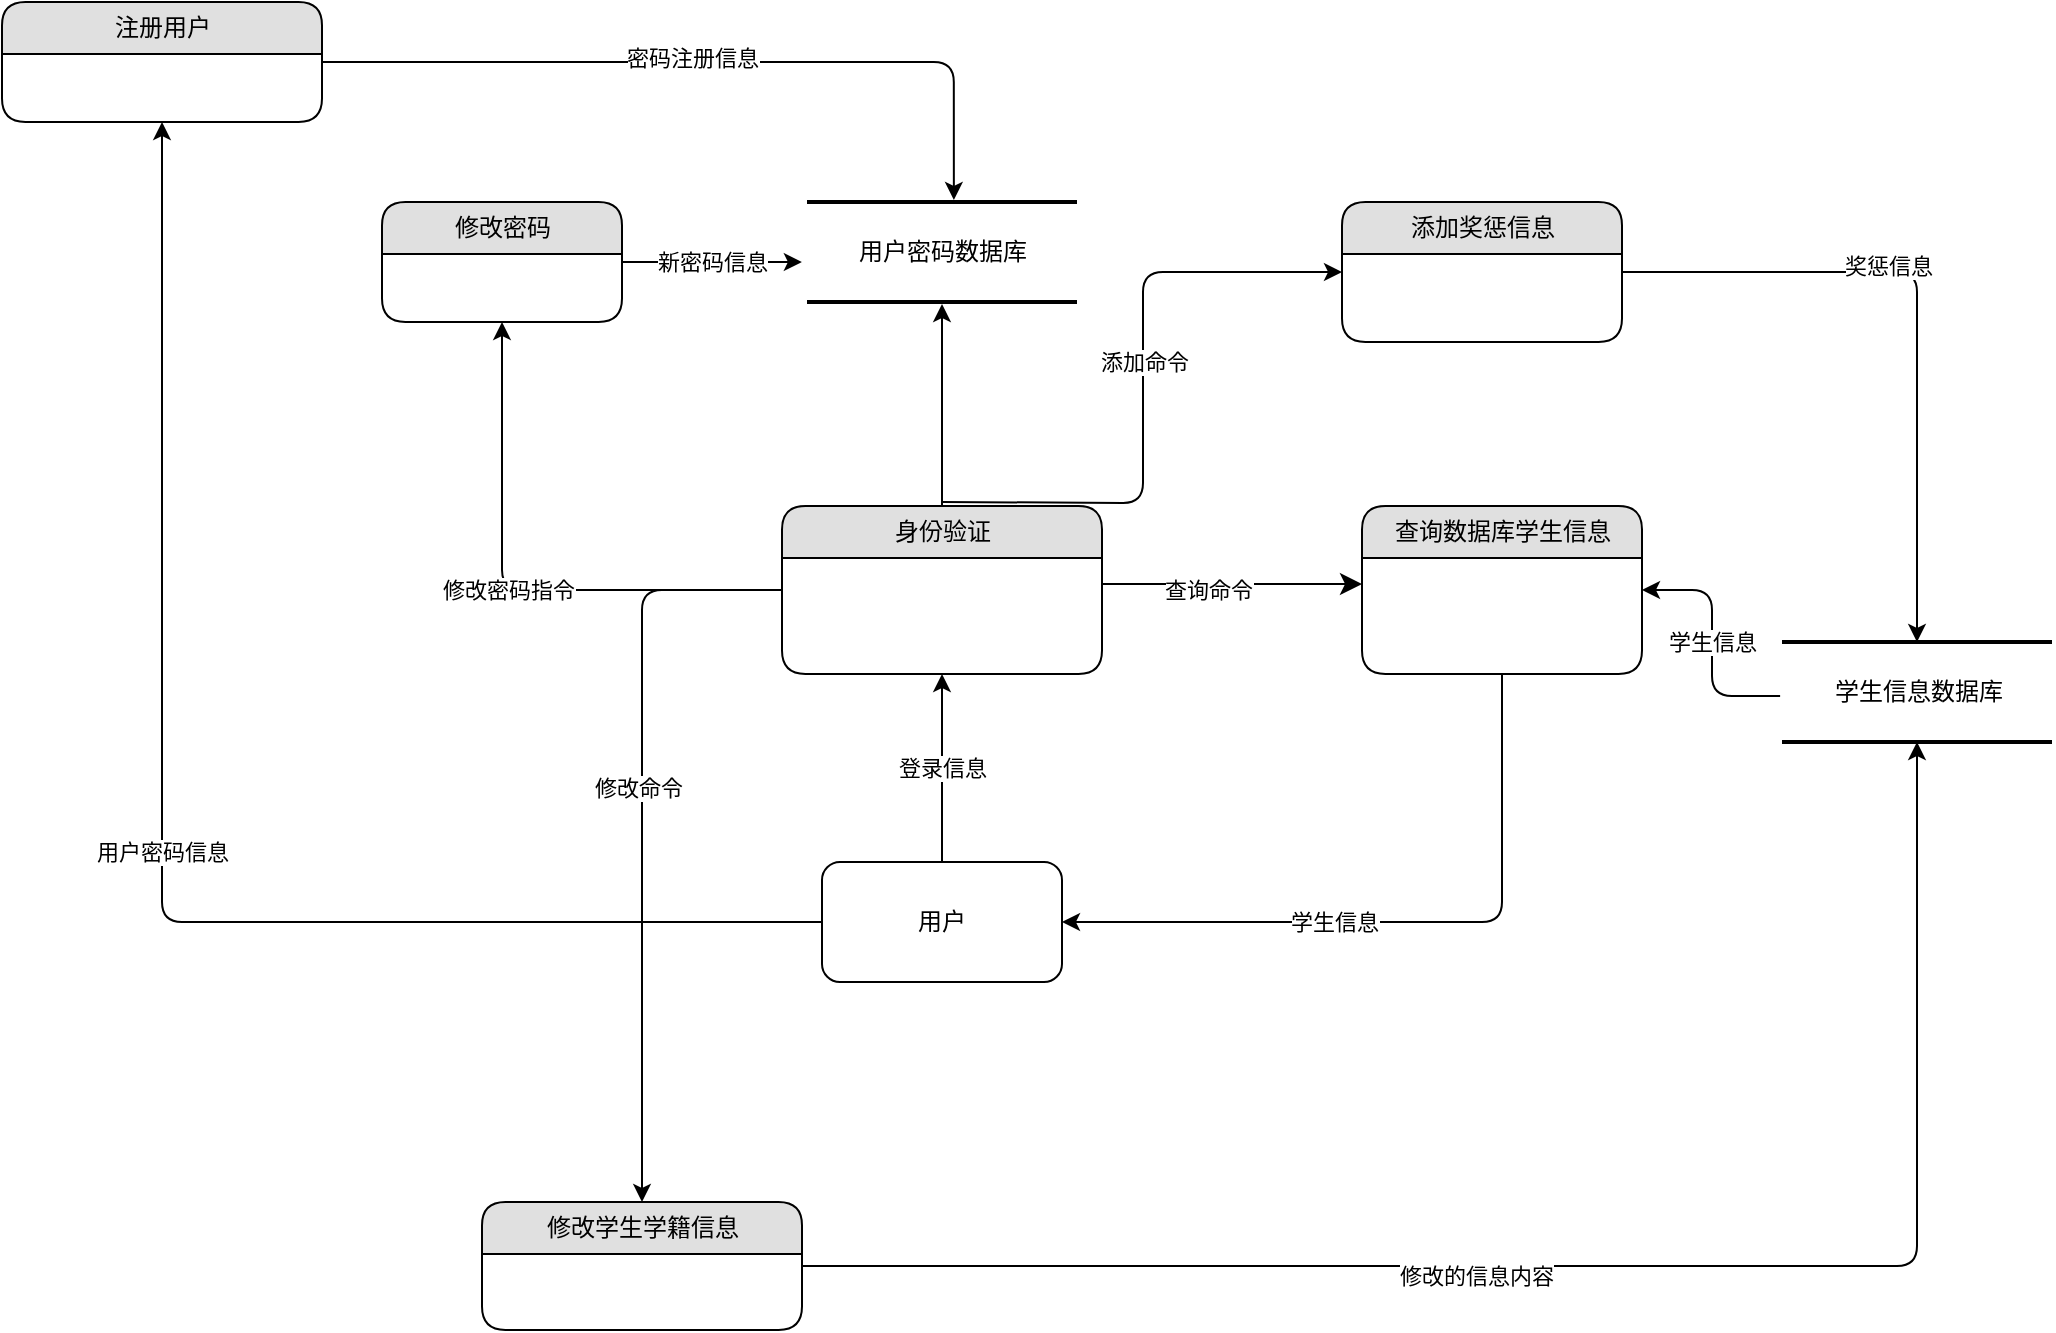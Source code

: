 <mxfile version="14.8.1" type="github">
  <diagram name="Page-1" id="5d7acffa-a066-3a61-03fe-96351882024d">
    <mxGraphModel dx="1422" dy="804" grid="1" gridSize="10" guides="1" tooltips="1" connect="1" arrows="1" fold="1" page="1" pageScale="1" pageWidth="1100" pageHeight="850" background="#ffffff" math="0" shadow="0">
      <root>
        <mxCell id="0" />
        <mxCell id="1" parent="0" />
        <mxCell id="Oxr2O7YghAp8t42AMq-g-20" style="edgeStyle=orthogonalEdgeStyle;rounded=1;orthogonalLoop=1;jettySize=auto;html=1;fontFamily=Verdana;" edge="1" parent="1" source="21ea969265ad0168-14" target="21ea969265ad0168-30">
          <mxGeometry relative="1" as="geometry" />
        </mxCell>
        <mxCell id="Oxr2O7YghAp8t42AMq-g-21" value="修改的信息内容" style="edgeLabel;html=1;align=center;verticalAlign=middle;resizable=0;points=[];fontFamily=Verdana;" vertex="1" connectable="0" parent="Oxr2O7YghAp8t42AMq-g-20">
          <mxGeometry x="-0.179" y="-5" relative="1" as="geometry">
            <mxPoint as="offset" />
          </mxGeometry>
        </mxCell>
        <mxCell id="21ea969265ad0168-14" value="修改学生学籍信息" style="swimlane;html=1;fontStyle=0;childLayout=stackLayout;horizontal=1;startSize=26;fillColor=#e0e0e0;horizontalStack=0;resizeParent=1;resizeLast=0;collapsible=1;marginBottom=0;swimlaneFillColor=#ffffff;align=center;rounded=1;shadow=0;comic=0;labelBackgroundColor=none;strokeWidth=1;fontFamily=Verdana;fontSize=12" parent="1" vertex="1">
          <mxGeometry x="440" y="640" width="160" height="64" as="geometry" />
        </mxCell>
        <mxCell id="Oxr2O7YghAp8t42AMq-g-8" style="edgeStyle=orthogonalEdgeStyle;rounded=1;orthogonalLoop=1;jettySize=auto;html=1;fontFamily=Verdana;entryX=0.544;entryY=-0.02;entryDx=0;entryDy=0;entryPerimeter=0;" edge="1" parent="1" source="21ea969265ad0168-18" target="Oxr2O7YghAp8t42AMq-g-6">
          <mxGeometry relative="1" as="geometry">
            <mxPoint x="660" y="80" as="targetPoint" />
          </mxGeometry>
        </mxCell>
        <mxCell id="Oxr2O7YghAp8t42AMq-g-10" value="密码注册信息" style="edgeLabel;html=1;align=center;verticalAlign=middle;resizable=0;points=[];fontFamily=Verdana;" vertex="1" connectable="0" parent="Oxr2O7YghAp8t42AMq-g-8">
          <mxGeometry x="-0.041" y="2" relative="1" as="geometry">
            <mxPoint as="offset" />
          </mxGeometry>
        </mxCell>
        <mxCell id="21ea969265ad0168-18" value="注册用户" style="swimlane;html=1;fontStyle=0;childLayout=stackLayout;horizontal=1;startSize=26;fillColor=#e0e0e0;horizontalStack=0;resizeParent=1;resizeLast=0;collapsible=1;marginBottom=0;swimlaneFillColor=#ffffff;align=center;rounded=1;shadow=0;comic=0;labelBackgroundColor=none;strokeWidth=1;fontFamily=Verdana;fontSize=12" parent="1" vertex="1">
          <mxGeometry x="200" y="40" width="160" height="60" as="geometry">
            <mxRectangle x="160" y="570" width="80" height="26" as="alternateBounds" />
          </mxGeometry>
        </mxCell>
        <mxCell id="Oxr2O7YghAp8t42AMq-g-7" style="edgeStyle=orthogonalEdgeStyle;rounded=1;orthogonalLoop=1;jettySize=auto;html=1;entryX=0.5;entryY=1.02;entryDx=0;entryDy=0;entryPerimeter=0;fontFamily=Verdana;" edge="1" parent="1" source="21ea969265ad0168-22" target="Oxr2O7YghAp8t42AMq-g-6">
          <mxGeometry relative="1" as="geometry" />
        </mxCell>
        <mxCell id="Oxr2O7YghAp8t42AMq-g-32" style="edgeStyle=orthogonalEdgeStyle;rounded=1;orthogonalLoop=1;jettySize=auto;html=1;entryX=0.5;entryY=0;entryDx=0;entryDy=0;fontFamily=Verdana;" edge="1" parent="1" source="21ea969265ad0168-22" target="21ea969265ad0168-14">
          <mxGeometry relative="1" as="geometry">
            <Array as="points">
              <mxPoint x="520" y="334" />
              <mxPoint x="520" y="636" />
            </Array>
          </mxGeometry>
        </mxCell>
        <mxCell id="Oxr2O7YghAp8t42AMq-g-33" value="修改命令" style="edgeLabel;html=1;align=center;verticalAlign=middle;resizable=0;points=[];fontFamily=Verdana;" vertex="1" connectable="0" parent="Oxr2O7YghAp8t42AMq-g-32">
          <mxGeometry x="-0.102" y="-2" relative="1" as="geometry">
            <mxPoint as="offset" />
          </mxGeometry>
        </mxCell>
        <mxCell id="Oxr2O7YghAp8t42AMq-g-34" value="修改密码指令" style="edgeStyle=orthogonalEdgeStyle;rounded=1;orthogonalLoop=1;jettySize=auto;html=1;fontFamily=Verdana;entryX=0.5;entryY=1;entryDx=0;entryDy=0;" edge="1" parent="1" source="21ea969265ad0168-22" target="Oxr2O7YghAp8t42AMq-g-12">
          <mxGeometry relative="1" as="geometry">
            <mxPoint x="450" y="230" as="targetPoint" />
            <Array as="points">
              <mxPoint x="450" y="334" />
            </Array>
          </mxGeometry>
        </mxCell>
        <mxCell id="Oxr2O7YghAp8t42AMq-g-38" style="edgeStyle=orthogonalEdgeStyle;rounded=1;orthogonalLoop=1;jettySize=auto;html=1;fontFamily=Verdana;entryX=0;entryY=0.5;entryDx=0;entryDy=0;" edge="1" parent="1" target="Oxr2O7YghAp8t42AMq-g-37">
          <mxGeometry relative="1" as="geometry">
            <mxPoint x="670" y="290" as="sourcePoint" />
            <mxPoint x="820" y="158" as="targetPoint" />
          </mxGeometry>
        </mxCell>
        <mxCell id="Oxr2O7YghAp8t42AMq-g-40" value="添加命令" style="edgeLabel;html=1;align=center;verticalAlign=middle;resizable=0;points=[];fontFamily=Verdana;" vertex="1" connectable="0" parent="Oxr2O7YghAp8t42AMq-g-38">
          <mxGeometry x="0.086" relative="1" as="geometry">
            <mxPoint as="offset" />
          </mxGeometry>
        </mxCell>
        <mxCell id="21ea969265ad0168-22" value="身份验证" style="swimlane;html=1;fontStyle=0;childLayout=stackLayout;horizontal=1;startSize=26;fillColor=#e0e0e0;horizontalStack=0;resizeParent=1;resizeLast=0;collapsible=1;marginBottom=0;swimlaneFillColor=#ffffff;align=center;rounded=1;shadow=0;comic=0;labelBackgroundColor=none;strokeWidth=1;fontFamily=Verdana;fontSize=12" parent="1" vertex="1">
          <mxGeometry x="590" y="292" width="160" height="84" as="geometry">
            <mxRectangle x="560" y="292" width="80" height="26" as="alternateBounds" />
          </mxGeometry>
        </mxCell>
        <mxCell id="Oxr2O7YghAp8t42AMq-g-28" value="学生信息" style="edgeStyle=orthogonalEdgeStyle;rounded=1;orthogonalLoop=1;jettySize=auto;html=1;entryX=1;entryY=0.5;entryDx=0;entryDy=0;fontFamily=Verdana;exitX=-0.007;exitY=0.54;exitDx=0;exitDy=0;exitPerimeter=0;" edge="1" parent="1" source="21ea969265ad0168-30" target="Oxr2O7YghAp8t42AMq-g-11">
          <mxGeometry relative="1" as="geometry" />
        </mxCell>
        <mxCell id="21ea969265ad0168-30" value="学生信息数据库" style="html=1;rounded=0;shadow=0;comic=0;labelBackgroundColor=none;strokeWidth=2;fontFamily=Verdana;fontSize=12;align=center;shape=mxgraph.ios7ui.horLines;" parent="1" vertex="1">
          <mxGeometry x="1090" y="360" width="135" height="50" as="geometry" />
        </mxCell>
        <mxCell id="21ea969265ad0168-43" style="edgeStyle=orthogonalEdgeStyle;html=1;labelBackgroundColor=none;startFill=0;startSize=8;endFill=1;endSize=8;fontFamily=Verdana;fontSize=12;" parent="1" edge="1">
          <mxGeometry relative="1" as="geometry">
            <mxPoint x="880" y="331" as="targetPoint" />
            <mxPoint x="750" y="331" as="sourcePoint" />
          </mxGeometry>
        </mxCell>
        <mxCell id="Oxr2O7YghAp8t42AMq-g-23" value="查询命令" style="edgeLabel;html=1;align=center;verticalAlign=middle;resizable=0;points=[];fontFamily=Verdana;" vertex="1" connectable="0" parent="21ea969265ad0168-43">
          <mxGeometry x="-0.188" y="-3" relative="1" as="geometry">
            <mxPoint as="offset" />
          </mxGeometry>
        </mxCell>
        <mxCell id="Oxr2O7YghAp8t42AMq-g-5" value="登录信息" style="edgeStyle=orthogonalEdgeStyle;rounded=0;orthogonalLoop=1;jettySize=auto;html=1;entryX=0.5;entryY=1;entryDx=0;entryDy=0;fontFamily=Verdana;" edge="1" parent="1" source="Oxr2O7YghAp8t42AMq-g-1" target="21ea969265ad0168-22">
          <mxGeometry relative="1" as="geometry" />
        </mxCell>
        <mxCell id="Oxr2O7YghAp8t42AMq-g-9" value="用户密码信息" style="edgeStyle=orthogonalEdgeStyle;rounded=1;orthogonalLoop=1;jettySize=auto;html=1;entryX=0.5;entryY=1;entryDx=0;entryDy=0;fontFamily=Verdana;" edge="1" parent="1" source="Oxr2O7YghAp8t42AMq-g-1" target="21ea969265ad0168-18">
          <mxGeometry relative="1" as="geometry" />
        </mxCell>
        <mxCell id="Oxr2O7YghAp8t42AMq-g-1" value="用户" style="rounded=1;whiteSpace=wrap;html=1;fontFamily=Verdana;" vertex="1" parent="1">
          <mxGeometry x="610" y="470" width="120" height="60" as="geometry" />
        </mxCell>
        <mxCell id="Oxr2O7YghAp8t42AMq-g-6" value="用户密码数据库" style="html=1;rounded=0;shadow=0;comic=0;labelBackgroundColor=none;strokeWidth=2;fontFamily=Verdana;fontSize=12;align=center;shape=mxgraph.ios7ui.horLines;" vertex="1" parent="1">
          <mxGeometry x="602.5" y="140" width="135" height="50" as="geometry" />
        </mxCell>
        <mxCell id="Oxr2O7YghAp8t42AMq-g-26" style="edgeStyle=orthogonalEdgeStyle;rounded=1;orthogonalLoop=1;jettySize=auto;html=1;entryX=1;entryY=0.5;entryDx=0;entryDy=0;fontFamily=Verdana;exitX=0.5;exitY=1;exitDx=0;exitDy=0;" edge="1" parent="1" source="Oxr2O7YghAp8t42AMq-g-11" target="Oxr2O7YghAp8t42AMq-g-1">
          <mxGeometry relative="1" as="geometry" />
        </mxCell>
        <mxCell id="Oxr2O7YghAp8t42AMq-g-31" value="学生信息" style="edgeLabel;html=1;align=center;verticalAlign=middle;resizable=0;points=[];fontFamily=Verdana;" vertex="1" connectable="0" parent="Oxr2O7YghAp8t42AMq-g-26">
          <mxGeometry x="0.213" relative="1" as="geometry">
            <mxPoint as="offset" />
          </mxGeometry>
        </mxCell>
        <mxCell id="Oxr2O7YghAp8t42AMq-g-11" value="查询数据库学生信息" style="swimlane;html=1;fontStyle=0;childLayout=stackLayout;horizontal=1;startSize=26;fillColor=#e0e0e0;horizontalStack=0;resizeParent=1;resizeLast=0;collapsible=1;marginBottom=0;swimlaneFillColor=#ffffff;align=center;rounded=1;shadow=0;comic=0;labelBackgroundColor=none;strokeWidth=1;fontFamily=Verdana;fontSize=12" vertex="1" parent="1">
          <mxGeometry x="880" y="292" width="140" height="84" as="geometry">
            <mxRectangle x="880" y="292" width="140" height="26" as="alternateBounds" />
          </mxGeometry>
        </mxCell>
        <mxCell id="Oxr2O7YghAp8t42AMq-g-36" value="新密码信息" style="edgeStyle=orthogonalEdgeStyle;rounded=1;orthogonalLoop=1;jettySize=auto;html=1;entryX=-0.019;entryY=0.6;entryDx=0;entryDy=0;entryPerimeter=0;fontFamily=Verdana;" edge="1" parent="1" source="Oxr2O7YghAp8t42AMq-g-12" target="Oxr2O7YghAp8t42AMq-g-6">
          <mxGeometry relative="1" as="geometry" />
        </mxCell>
        <mxCell id="Oxr2O7YghAp8t42AMq-g-12" value="修改密码" style="swimlane;html=1;fontStyle=0;childLayout=stackLayout;horizontal=1;startSize=26;fillColor=#e0e0e0;horizontalStack=0;resizeParent=1;resizeLast=0;collapsible=1;marginBottom=0;swimlaneFillColor=#ffffff;align=center;rounded=1;shadow=0;comic=0;labelBackgroundColor=none;strokeWidth=1;fontFamily=Verdana;fontSize=12" vertex="1" parent="1">
          <mxGeometry x="390" y="140" width="120" height="60" as="geometry">
            <mxRectangle x="160" y="570" width="80" height="26" as="alternateBounds" />
          </mxGeometry>
        </mxCell>
        <mxCell id="Oxr2O7YghAp8t42AMq-g-39" style="edgeStyle=orthogonalEdgeStyle;rounded=1;orthogonalLoop=1;jettySize=auto;html=1;fontFamily=Verdana;" edge="1" parent="1" source="Oxr2O7YghAp8t42AMq-g-37" target="21ea969265ad0168-30">
          <mxGeometry relative="1" as="geometry" />
        </mxCell>
        <mxCell id="Oxr2O7YghAp8t42AMq-g-41" value="奖惩信息" style="edgeLabel;html=1;align=center;verticalAlign=middle;resizable=0;points=[];fontFamily=Verdana;" vertex="1" connectable="0" parent="Oxr2O7YghAp8t42AMq-g-39">
          <mxGeometry x="-0.203" y="4" relative="1" as="geometry">
            <mxPoint y="1" as="offset" />
          </mxGeometry>
        </mxCell>
        <mxCell id="Oxr2O7YghAp8t42AMq-g-37" value="添加奖惩信息" style="swimlane;html=1;fontStyle=0;childLayout=stackLayout;horizontal=1;startSize=26;fillColor=#e0e0e0;horizontalStack=0;resizeParent=1;resizeLast=0;collapsible=1;marginBottom=0;swimlaneFillColor=#ffffff;align=center;rounded=1;shadow=0;comic=0;labelBackgroundColor=none;strokeWidth=1;fontFamily=Verdana;fontSize=12" vertex="1" parent="1">
          <mxGeometry x="870" y="140" width="140" height="70" as="geometry">
            <mxRectangle x="880" y="292" width="140" height="26" as="alternateBounds" />
          </mxGeometry>
        </mxCell>
      </root>
    </mxGraphModel>
  </diagram>
</mxfile>
